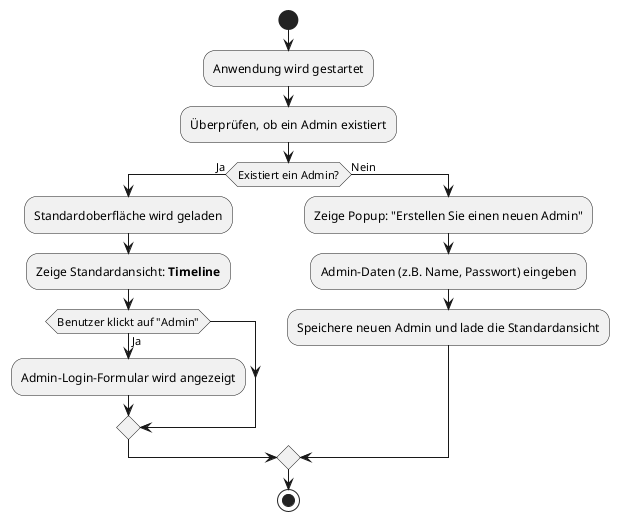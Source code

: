 @startuml
start

:Anwendung wird gestartet;
:Überprüfen, ob ein Admin existiert;

if (Existiert ein Admin?) then (Ja)
  :Standardoberfläche wird geladen;
  :Zeige Standardansicht: **Timeline**;
  if (Benutzer klickt auf "Admin") then (Ja)
    :Admin-Login-Formular wird angezeigt;
  endif
else (Nein)
  :Zeige Popup: "Erstellen Sie einen neuen Admin";
  :Admin-Daten (z.B. Name, Passwort) eingeben;
  :Speichere neuen Admin und lade die Standardansicht;
endif

stop
@enduml